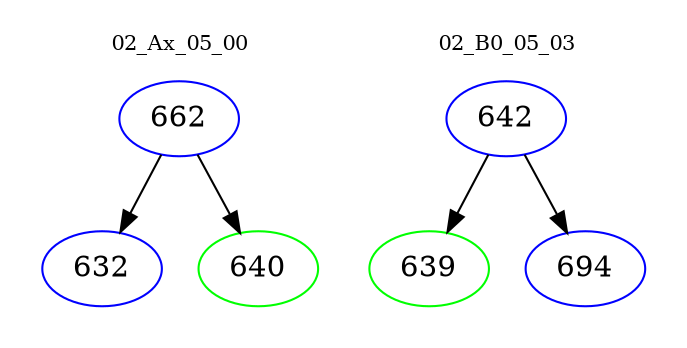 digraph{
subgraph cluster_0 {
color = white
label = "02_Ax_05_00";
fontsize=10;
T0_662 [label="662", color="blue"]
T0_662 -> T0_632 [color="black"]
T0_632 [label="632", color="blue"]
T0_662 -> T0_640 [color="black"]
T0_640 [label="640", color="green"]
}
subgraph cluster_1 {
color = white
label = "02_B0_05_03";
fontsize=10;
T1_642 [label="642", color="blue"]
T1_642 -> T1_639 [color="black"]
T1_639 [label="639", color="green"]
T1_642 -> T1_694 [color="black"]
T1_694 [label="694", color="blue"]
}
}
